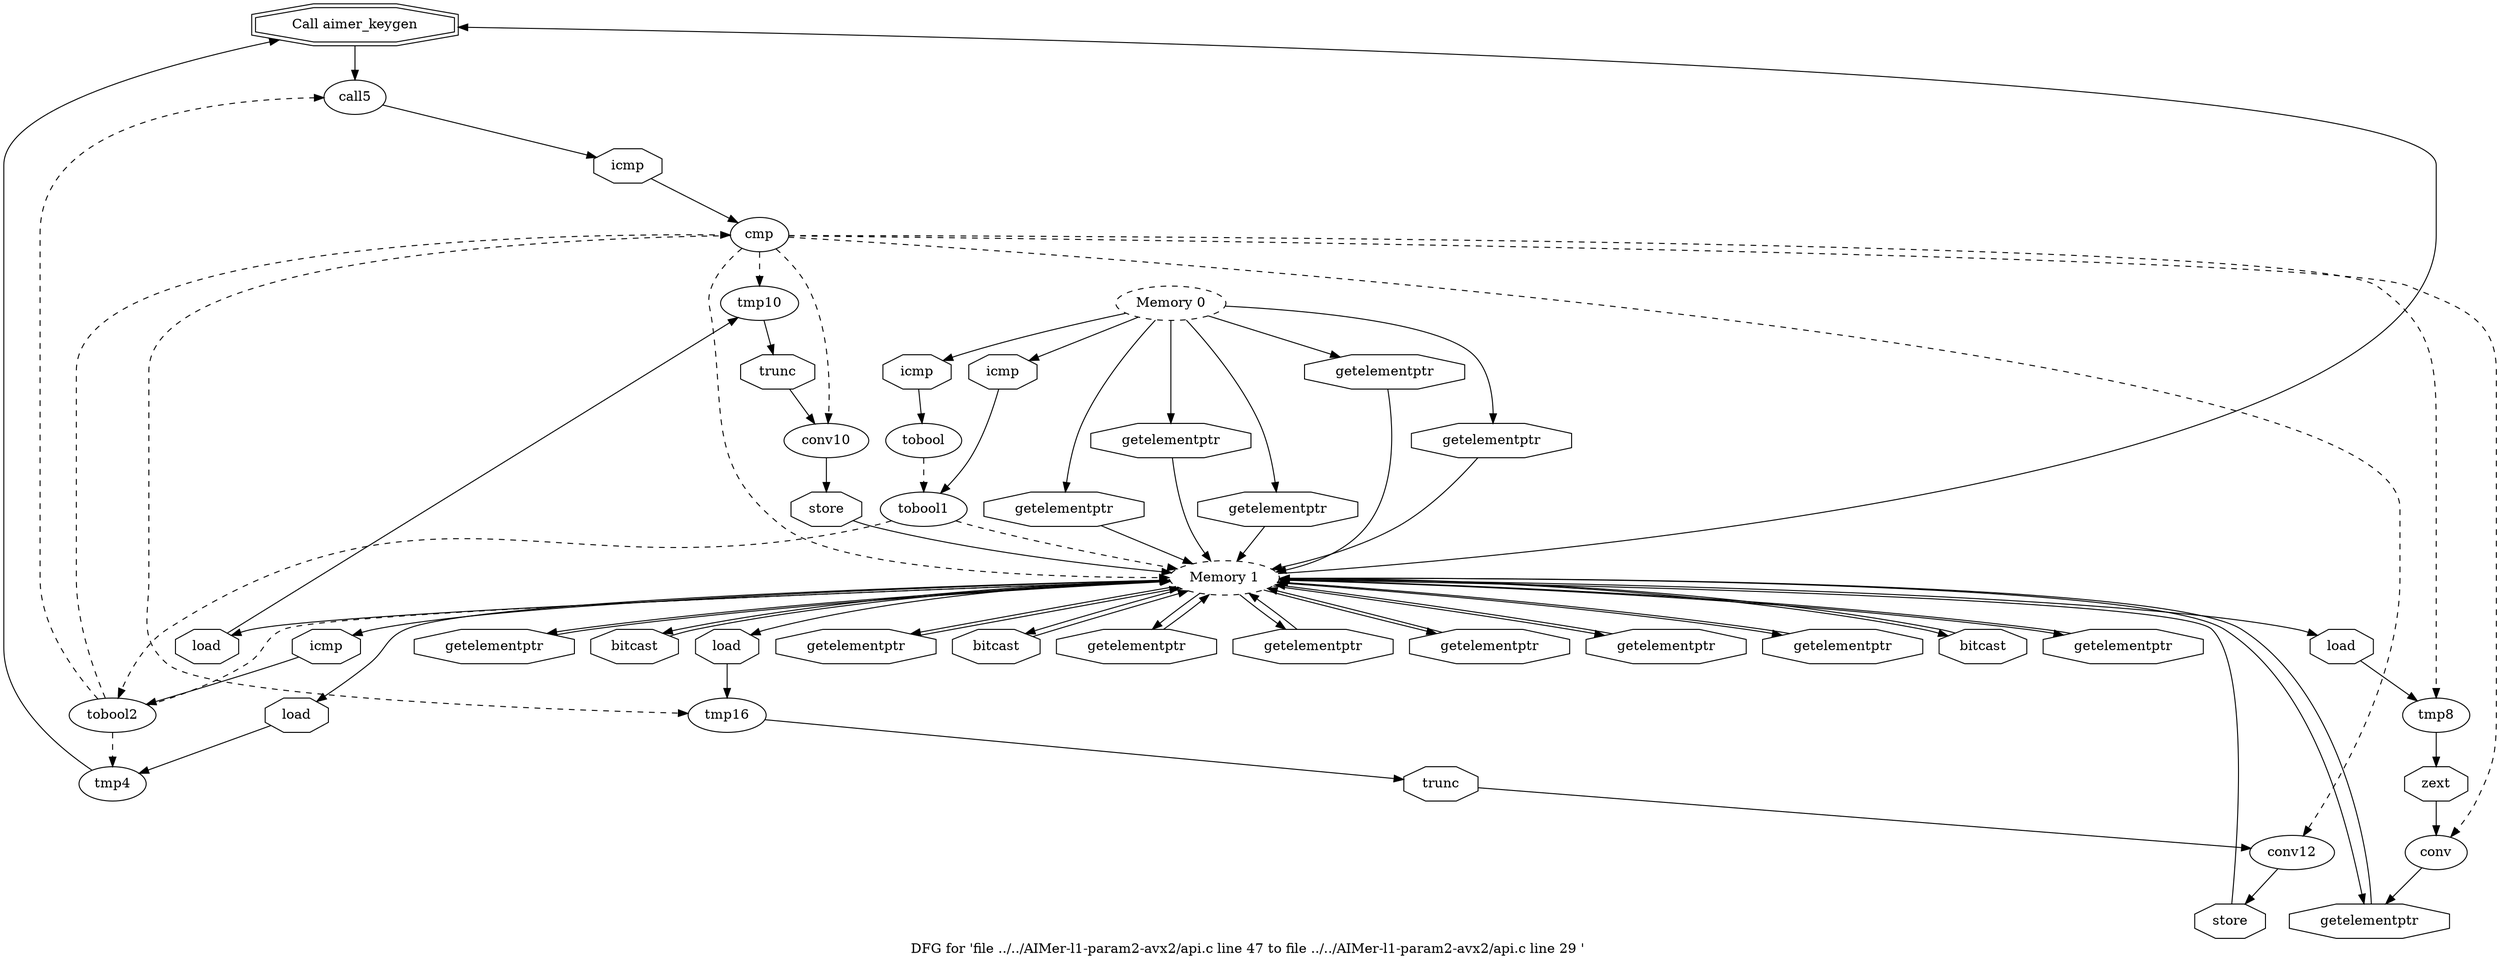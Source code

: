 digraph "DFG for 'file ../../AIMer-l1-param2-avx2/api.c line 47 to file ../../AIMer-l1-param2-avx2/api.c line 29 '  "{
label="DFG for 'file ../../AIMer-l1-param2-avx2/api.c line 47 to file ../../AIMer-l1-param2-avx2/api.c line 29 ' ";
node_397[shape=doubleoctagon,style=solid,label="Call aimer_keygen"]
node_396[shape=ellipse,style=solid,label="call5"]
"node_397"->"node_396"
node_412[shape=ellipse,style=solid,label="tmp10"]
node_416[shape=octagon,style=solid,label="trunc"]
"node_412"->"node_416"
node_413[shape=octagon,style=solid,label="load"]
"node_413"->"node_412"
node_414[shape=ellipse,style=solid,label="conv10"]
node_418[shape=octagon,style=solid,label="store"]
"node_414"->"node_418"
node_415[shape=ellipse,style=dashed,label="Memory 1"]
"node_415"->"node_397"
"node_415"->"node_413"
node_420[shape=octagon,style=solid,label="getelementptr"]
"node_415"->"node_420"
node_421[shape=octagon,style=solid,label="bitcast"]
"node_415"->"node_421"
node_422[shape=octagon,style=solid,label="getelementptr"]
"node_415"->"node_422"
node_424[shape=octagon,style=solid,label="load"]
"node_415"->"node_424"
node_430[shape=octagon,style=solid,label="getelementptr"]
"node_415"->"node_430"
node_431[shape=octagon,style=solid,label="bitcast"]
"node_415"->"node_431"
node_433[shape=octagon,style=solid,label="getelementptr"]
"node_415"->"node_433"
node_434[shape=octagon,style=solid,label="getelementptr"]
"node_415"->"node_434"
node_435[shape=octagon,style=solid,label="bitcast"]
"node_415"->"node_435"
node_405[shape=octagon,style=solid,label="getelementptr"]
"node_415"->"node_405"
node_406[shape=octagon,style=solid,label="getelementptr"]
"node_415"->"node_406"
node_408[shape=octagon,style=solid,label="load"]
"node_415"->"node_408"
node_411[shape=octagon,style=solid,label="getelementptr"]
"node_415"->"node_411"
node_395[shape=octagon,style=solid,label="load"]
"node_415"->"node_395"
node_393[shape=octagon,style=solid,label="getelementptr"]
"node_415"->"node_393"
node_392[shape=octagon,style=solid,label="icmp"]
"node_415"->"node_392"
"node_416"->"node_414"
node_417[shape=octagon,style=solid,label="getelementptr"]
"node_417"->"node_415"
"node_418"->"node_415"
node_419[shape=octagon,style=solid,label="getelementptr"]
"node_419"->"node_415"
"node_420"->"node_415"
"node_421"->"node_415"
"node_422"->"node_415"
node_423[shape=ellipse,style=solid,label="tmp16"]
node_426[shape=octagon,style=solid,label="trunc"]
"node_423"->"node_426"
"node_424"->"node_423"
node_425[shape=ellipse,style=solid,label="conv12"]
node_428[shape=octagon,style=solid,label="store"]
"node_425"->"node_428"
"node_426"->"node_425"
node_427[shape=octagon,style=solid,label="getelementptr"]
"node_427"->"node_415"
"node_428"->"node_415"
node_429[shape=octagon,style=solid,label="getelementptr"]
"node_429"->"node_415"
"node_430"->"node_415"
"node_431"->"node_415"
node_432[shape=octagon,style=solid,label="getelementptr"]
"node_432"->"node_415"
"node_433"->"node_415"
"node_434"->"node_415"
"node_435"->"node_415"
node_398[shape=ellipse,style=solid,label="tobool"]
node_401[shape=ellipse,style=solid,label="tobool1"]
"node_398"->"node_401" [style=dashed]
node_399[shape=octagon,style=solid,label="icmp"]
"node_399"->"node_398"
node_400[shape=ellipse,style=dashed,label="Memory 0"]
"node_400"->"node_417"
"node_400"->"node_419"
"node_400"->"node_427"
"node_400"->"node_429"
"node_400"->"node_432"
"node_400"->"node_399"
node_402[shape=octagon,style=solid,label="icmp"]
"node_400"->"node_402"
"node_401"->"node_415" [style=dashed]
node_391[shape=ellipse,style=solid,label="tobool2"]
"node_401"->"node_391" [style=dashed]
"node_402"->"node_401"
node_403[shape=ellipse,style=solid,label="cmp"]
"node_403"->"node_412" [style=dashed]
"node_403"->"node_414" [style=dashed]
"node_403"->"node_415" [style=dashed]
"node_403"->"node_423" [style=dashed]
"node_403"->"node_425" [style=dashed]
node_407[shape=ellipse,style=solid,label="tmp8"]
"node_403"->"node_407" [style=dashed]
node_409[shape=ellipse,style=solid,label="conv"]
"node_403"->"node_409" [style=dashed]
node_404[shape=octagon,style=solid,label="icmp"]
"node_404"->"node_403"
"node_405"->"node_415"
"node_406"->"node_415"
node_410[shape=octagon,style=solid,label="zext"]
"node_407"->"node_410"
"node_408"->"node_407"
"node_409"->"node_433"
"node_410"->"node_409"
"node_411"->"node_415"
"node_396"->"node_404"
node_394[shape=ellipse,style=solid,label="tmp4"]
"node_395"->"node_394"
"node_394"->"node_397"
"node_393"->"node_415"
"node_392"->"node_391"
"node_391"->"node_415" [style=dashed]
"node_391"->"node_403" [style=dashed]
"node_391"->"node_396" [style=dashed]
"node_391"->"node_394" [style=dashed]
}


